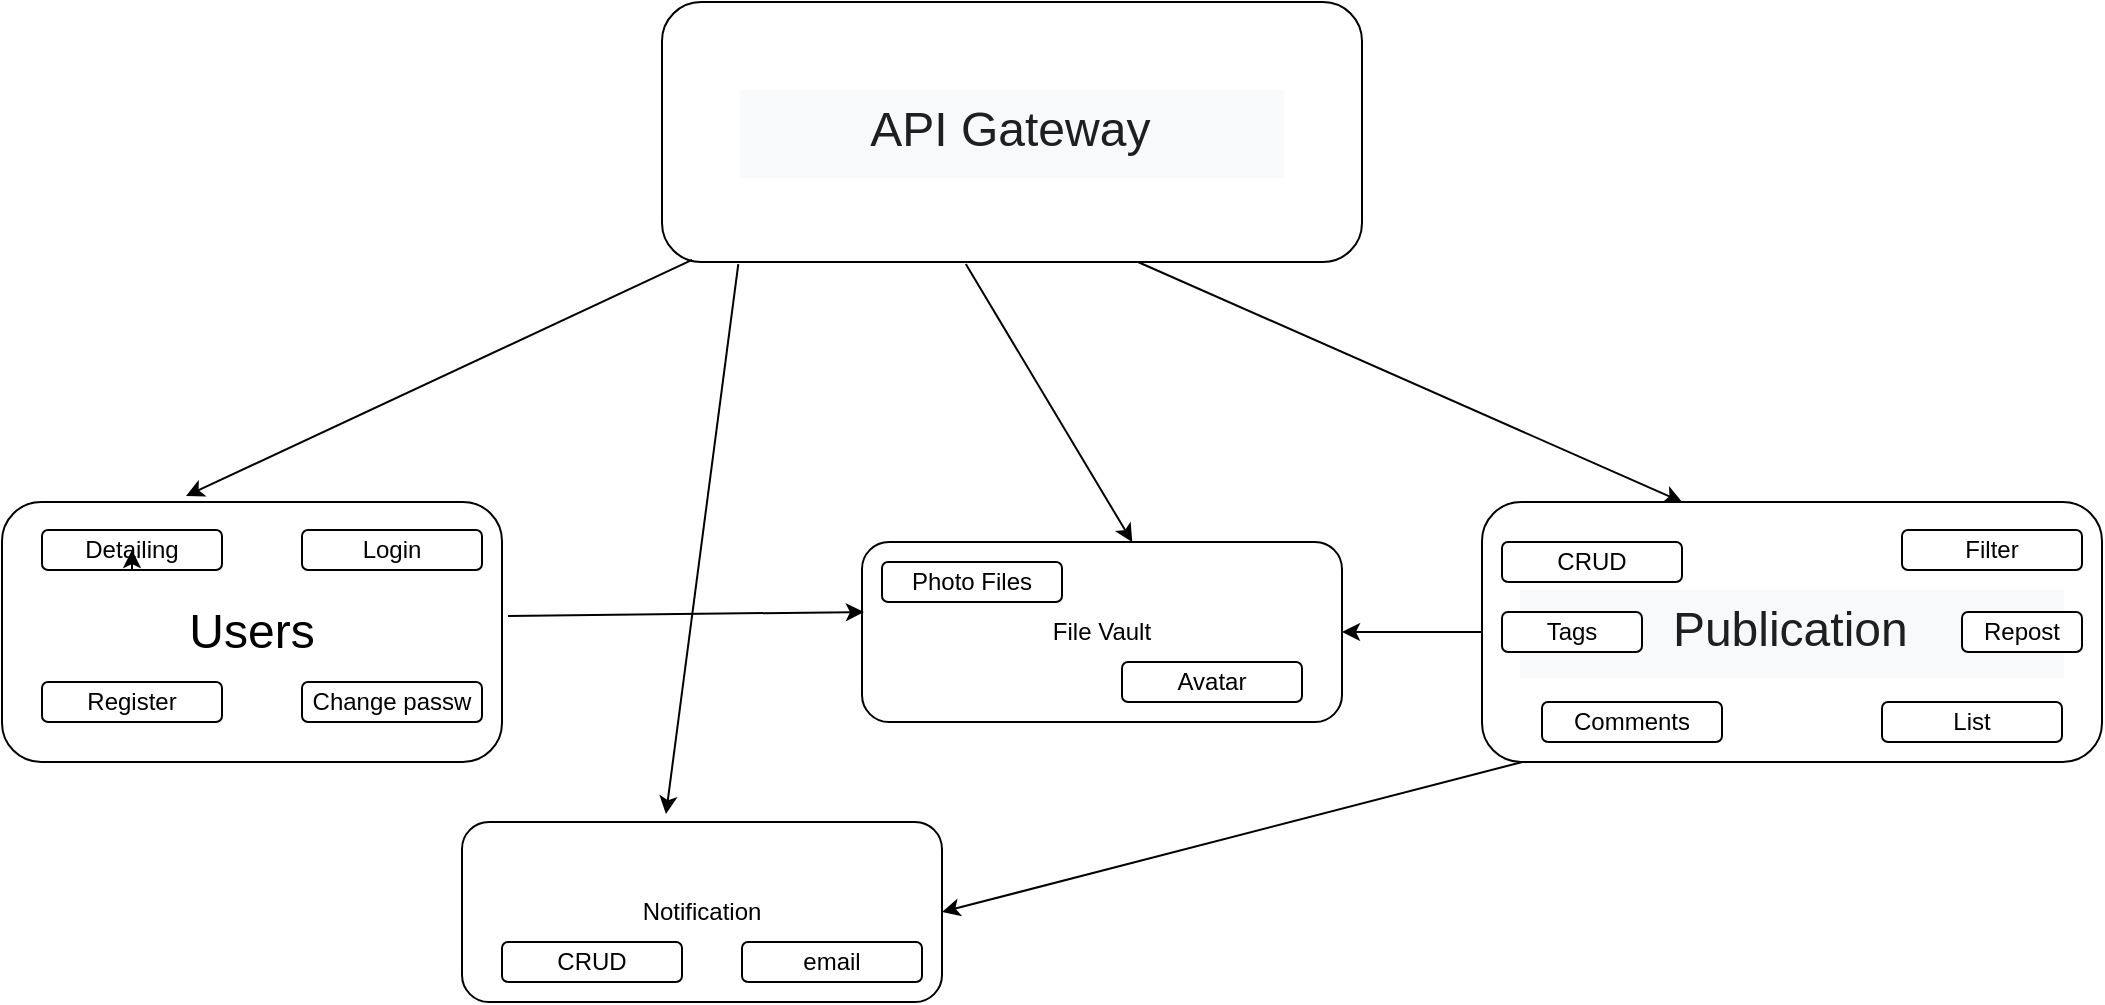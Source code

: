 <mxfile version="26.2.2">
  <diagram name="Страница — 1" id="GU6X2yL3JOVQC0nfqERz">
    <mxGraphModel dx="1412" dy="833" grid="1" gridSize="10" guides="1" tooltips="1" connect="1" arrows="1" fold="1" page="1" pageScale="1" pageWidth="1169" pageHeight="827" math="0" shadow="0">
      <root>
        <mxCell id="0" />
        <mxCell id="1" parent="0" />
        <mxCell id="X90eK3az2qMfvEQrmKOy-1" value="&lt;font style=&quot;font-size: 24px;&quot;&gt;Users&lt;/font&gt;" style="rounded=1;whiteSpace=wrap;html=1;" parent="1" vertex="1">
          <mxGeometry x="70" y="400" width="250" height="130" as="geometry" />
        </mxCell>
        <mxCell id="X90eK3az2qMfvEQrmKOy-2" value="Register" style="rounded=1;whiteSpace=wrap;html=1;" parent="1" vertex="1">
          <mxGeometry x="90" y="490" width="90" height="20" as="geometry" />
        </mxCell>
        <mxCell id="X90eK3az2qMfvEQrmKOy-3" value="Change passw" style="rounded=1;whiteSpace=wrap;html=1;" parent="1" vertex="1">
          <mxGeometry x="220" y="490" width="90" height="20" as="geometry" />
        </mxCell>
        <mxCell id="X90eK3az2qMfvEQrmKOy-4" value="Detailing" style="rounded=1;whiteSpace=wrap;html=1;" parent="1" vertex="1">
          <mxGeometry x="90" y="414" width="90" height="20" as="geometry" />
        </mxCell>
        <mxCell id="X90eK3az2qMfvEQrmKOy-5" value="&lt;pre style=&quot;line-height: 36px; background-color: rgb(248, 249, 250); border: none; padding: 2px 0.14em 2px 0px; position: relative; margin-top: -2px; margin-bottom: -2px; resize: none; font-family: inherit; overflow: hidden; width: 270px; text-wrap-mode: wrap; overflow-wrap: break-word; color: rgb(31, 31, 31);&quot; aria-label=&quot;Переведенный текст: publication&quot; dir=&quot;ltr&quot; data-ved=&quot;2ahUKEwi6objzjfqMAxWOUUEAHTWGERIQ3ewLegQICBAV&quot; id=&quot;tw-target-text&quot; data-placeholder=&quot;Перевод&quot; class=&quot;tw-data-text tw-text-large tw-ta&quot;&gt;&lt;span style=&quot;&quot; lang=&quot;en&quot; class=&quot;Y2IQFc&quot;&gt;&lt;font style=&quot;font-size: 24px;&quot;&gt;Publication&lt;/font&gt;&lt;/span&gt;&lt;/pre&gt;" style="rounded=1;whiteSpace=wrap;html=1;align=center;" parent="1" vertex="1">
          <mxGeometry x="810" y="400" width="310" height="130" as="geometry" />
        </mxCell>
        <mxCell id="X90eK3az2qMfvEQrmKOy-7" value="Tags" style="rounded=1;whiteSpace=wrap;html=1;" parent="1" vertex="1">
          <mxGeometry x="820" y="455" width="70" height="20" as="geometry" />
        </mxCell>
        <mxCell id="X90eK3az2qMfvEQrmKOy-8" value="Filter" style="rounded=1;whiteSpace=wrap;html=1;" parent="1" vertex="1">
          <mxGeometry x="1020" y="414" width="90" height="20" as="geometry" />
        </mxCell>
        <mxCell id="X90eK3az2qMfvEQrmKOy-15" value="CRUD" style="rounded=1;whiteSpace=wrap;html=1;" parent="1" vertex="1">
          <mxGeometry x="820" y="420" width="90" height="20" as="geometry" />
        </mxCell>
        <mxCell id="X90eK3az2qMfvEQrmKOy-16" value="List" style="rounded=1;whiteSpace=wrap;html=1;" parent="1" vertex="1">
          <mxGeometry x="1010" y="500" width="90" height="20" as="geometry" />
        </mxCell>
        <mxCell id="X90eK3az2qMfvEQrmKOy-18" style="edgeStyle=orthogonalEdgeStyle;rounded=0;orthogonalLoop=1;jettySize=auto;html=1;exitX=0.5;exitY=1;exitDx=0;exitDy=0;entryX=0.5;entryY=0.5;entryDx=0;entryDy=0;entryPerimeter=0;" parent="1" source="X90eK3az2qMfvEQrmKOy-4" target="X90eK3az2qMfvEQrmKOy-4" edge="1">
          <mxGeometry relative="1" as="geometry" />
        </mxCell>
        <mxCell id="X90eK3az2qMfvEQrmKOy-19" value="Login" style="rounded=1;whiteSpace=wrap;html=1;" parent="1" vertex="1">
          <mxGeometry x="220" y="414" width="90" height="20" as="geometry" />
        </mxCell>
        <mxCell id="X90eK3az2qMfvEQrmKOy-20" value="&lt;pre style=&quot;line-height: 36px; background-color: rgb(248, 249, 250); border: none; padding: 2px 0.14em 2px 0px; position: relative; margin-top: -2px; margin-bottom: -2px; resize: none; font-family: inherit; overflow: hidden; width: 270px; text-wrap-mode: wrap; overflow-wrap: break-word; color: rgb(31, 31, 31);&quot; aria-label=&quot;Переведенный текст: publication&quot; dir=&quot;ltr&quot; data-ved=&quot;2ahUKEwi6objzjfqMAxWOUUEAHTWGERIQ3ewLegQICBAV&quot; id=&quot;tw-target-text&quot; data-placeholder=&quot;Перевод&quot; class=&quot;tw-data-text tw-text-large tw-ta&quot;&gt;&lt;span style=&quot;font-size: 24px;&quot;&gt;API Gateway&lt;/span&gt;&lt;/pre&gt;" style="rounded=1;whiteSpace=wrap;html=1;align=center;" parent="1" vertex="1">
          <mxGeometry x="400" y="150" width="350" height="130" as="geometry" />
        </mxCell>
        <mxCell id="X90eK3az2qMfvEQrmKOy-22" value="" style="endArrow=classic;html=1;rounded=0;entryX=0.368;entryY=-0.023;entryDx=0;entryDy=0;entryPerimeter=0;exitX=0.043;exitY=0.992;exitDx=0;exitDy=0;exitPerimeter=0;" parent="1" source="X90eK3az2qMfvEQrmKOy-20" target="X90eK3az2qMfvEQrmKOy-1" edge="1">
          <mxGeometry width="50" height="50" relative="1" as="geometry">
            <mxPoint x="550" y="450" as="sourcePoint" />
            <mxPoint x="600" y="400" as="targetPoint" />
          </mxGeometry>
        </mxCell>
        <mxCell id="X90eK3az2qMfvEQrmKOy-23" value="" style="endArrow=classic;html=1;rounded=0;exitX=0.434;exitY=1.008;exitDx=0;exitDy=0;exitPerimeter=0;entryX=0.563;entryY=0;entryDx=0;entryDy=0;entryPerimeter=0;" parent="1" source="X90eK3az2qMfvEQrmKOy-20" target="X90eK3az2qMfvEQrmKOy-25" edge="1">
          <mxGeometry width="50" height="50" relative="1" as="geometry">
            <mxPoint x="550" y="450" as="sourcePoint" />
            <mxPoint x="600" y="400" as="targetPoint" />
          </mxGeometry>
        </mxCell>
        <mxCell id="X90eK3az2qMfvEQrmKOy-24" value="" style="endArrow=classic;html=1;rounded=0;exitX=0.68;exitY=1;exitDx=0;exitDy=0;exitPerimeter=0;entryX=0.344;entryY=0;entryDx=0;entryDy=0;entryPerimeter=0;" parent="1" source="X90eK3az2qMfvEQrmKOy-20" edge="1">
          <mxGeometry width="50" height="50" relative="1" as="geometry">
            <mxPoint x="550" y="450" as="sourcePoint" />
            <mxPoint x="910.08" y="400" as="targetPoint" />
          </mxGeometry>
        </mxCell>
        <mxCell id="X90eK3az2qMfvEQrmKOy-25" value="File Vault" style="rounded=1;whiteSpace=wrap;html=1;" parent="1" vertex="1">
          <mxGeometry x="500" y="420" width="240" height="90" as="geometry" />
        </mxCell>
        <mxCell id="X90eK3az2qMfvEQrmKOy-26" value="Photo Files" style="rounded=1;whiteSpace=wrap;html=1;" parent="1" vertex="1">
          <mxGeometry x="510" y="430" width="90" height="20" as="geometry" />
        </mxCell>
        <mxCell id="X90eK3az2qMfvEQrmKOy-27" value="Repost" style="rounded=1;whiteSpace=wrap;html=1;" parent="1" vertex="1">
          <mxGeometry x="1050" y="455" width="60" height="20" as="geometry" />
        </mxCell>
        <mxCell id="X90eK3az2qMfvEQrmKOy-28" value="Avatar" style="rounded=1;whiteSpace=wrap;html=1;" parent="1" vertex="1">
          <mxGeometry x="630" y="480" width="90" height="20" as="geometry" />
        </mxCell>
        <mxCell id="X90eK3az2qMfvEQrmKOy-29" value="Notification" style="rounded=1;whiteSpace=wrap;html=1;" parent="1" vertex="1">
          <mxGeometry x="300" y="560" width="240" height="90" as="geometry" />
        </mxCell>
        <mxCell id="X90eK3az2qMfvEQrmKOy-30" value="CRUD" style="rounded=1;whiteSpace=wrap;html=1;" parent="1" vertex="1">
          <mxGeometry x="320" y="620" width="90" height="20" as="geometry" />
        </mxCell>
        <mxCell id="X90eK3az2qMfvEQrmKOy-31" value="email" style="rounded=1;whiteSpace=wrap;html=1;" parent="1" vertex="1">
          <mxGeometry x="440" y="620" width="90" height="20" as="geometry" />
        </mxCell>
        <mxCell id="B_aZgVzrXujiexqfCoVS-1" value="" style="endArrow=classic;html=1;rounded=0;entryX=0.425;entryY=-0.044;entryDx=0;entryDy=0;entryPerimeter=0;exitX=0.109;exitY=1.008;exitDx=0;exitDy=0;exitPerimeter=0;" edge="1" parent="1" source="X90eK3az2qMfvEQrmKOy-20" target="X90eK3az2qMfvEQrmKOy-29">
          <mxGeometry width="50" height="50" relative="1" as="geometry">
            <mxPoint x="440" y="290" as="sourcePoint" />
            <mxPoint x="610" y="400" as="targetPoint" />
          </mxGeometry>
        </mxCell>
        <mxCell id="B_aZgVzrXujiexqfCoVS-3" value="Сomments" style="rounded=1;whiteSpace=wrap;html=1;" vertex="1" parent="1">
          <mxGeometry x="840" y="500" width="90" height="20" as="geometry" />
        </mxCell>
        <mxCell id="B_aZgVzrXujiexqfCoVS-6" value="" style="endArrow=classic;html=1;rounded=0;exitX=1.012;exitY=0.438;exitDx=0;exitDy=0;exitPerimeter=0;entryX=0.004;entryY=0.389;entryDx=0;entryDy=0;entryPerimeter=0;" edge="1" parent="1" source="X90eK3az2qMfvEQrmKOy-1" target="X90eK3az2qMfvEQrmKOy-25">
          <mxGeometry width="50" height="50" relative="1" as="geometry">
            <mxPoint x="560" y="450" as="sourcePoint" />
            <mxPoint x="610" y="400" as="targetPoint" />
          </mxGeometry>
        </mxCell>
        <mxCell id="B_aZgVzrXujiexqfCoVS-7" value="" style="endArrow=classic;html=1;rounded=0;exitX=0;exitY=0.5;exitDx=0;exitDy=0;entryX=1;entryY=0.5;entryDx=0;entryDy=0;" edge="1" parent="1" source="X90eK3az2qMfvEQrmKOy-5" target="X90eK3az2qMfvEQrmKOy-25">
          <mxGeometry width="50" height="50" relative="1" as="geometry">
            <mxPoint x="560" y="450" as="sourcePoint" />
            <mxPoint x="610" y="400" as="targetPoint" />
          </mxGeometry>
        </mxCell>
        <mxCell id="B_aZgVzrXujiexqfCoVS-9" value="" style="endArrow=classic;html=1;rounded=0;exitX=0.065;exitY=1;exitDx=0;exitDy=0;exitPerimeter=0;entryX=1;entryY=0.5;entryDx=0;entryDy=0;" edge="1" parent="1" source="X90eK3az2qMfvEQrmKOy-5" target="X90eK3az2qMfvEQrmKOy-29">
          <mxGeometry width="50" height="50" relative="1" as="geometry">
            <mxPoint x="560" y="450" as="sourcePoint" />
            <mxPoint x="610" y="400" as="targetPoint" />
          </mxGeometry>
        </mxCell>
      </root>
    </mxGraphModel>
  </diagram>
</mxfile>
